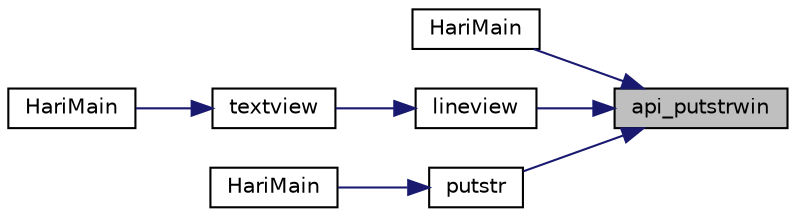digraph "api_putstrwin"
{
 // LATEX_PDF_SIZE
  edge [fontname="Helvetica",fontsize="10",labelfontname="Helvetica",labelfontsize="10"];
  node [fontname="Helvetica",fontsize="10",shape=record];
  rankdir="RL";
  Node1 [label="api_putstrwin",height=0.2,width=0.4,color="black", fillcolor="grey75", style="filled", fontcolor="black",tooltip="指定ウインドウに文字列を表示する"];
  Node1 -> Node2 [dir="back",color="midnightblue",fontsize="10",style="solid",fontname="Helvetica"];
  Node2 [label="HariMain",height=0.2,width=0.4,color="black", fillcolor="white", style="filled",URL="$mmlplay_8c.html#a3bfd04b86eb41bd7301c75a3df6a89e0",tooltip=" "];
  Node1 -> Node3 [dir="back",color="midnightblue",fontsize="10",style="solid",fontname="Helvetica"];
  Node3 [label="lineview",height=0.2,width=0.4,color="black", fillcolor="white", style="filled",URL="$tview_8c.html#a6c56d48bc6780d78d31c05ebed51ac1e",tooltip=" "];
  Node3 -> Node4 [dir="back",color="midnightblue",fontsize="10",style="solid",fontname="Helvetica"];
  Node4 [label="textview",height=0.2,width=0.4,color="black", fillcolor="white", style="filled",URL="$tview_8c.html#a54a9ebd4dc8e09f17793c9b8930b95fe",tooltip=" "];
  Node4 -> Node5 [dir="back",color="midnightblue",fontsize="10",style="solid",fontname="Helvetica"];
  Node5 [label="HariMain",height=0.2,width=0.4,color="black", fillcolor="white", style="filled",URL="$tview_8c.html#a3bfd04b86eb41bd7301c75a3df6a89e0",tooltip=" "];
  Node1 -> Node6 [dir="back",color="midnightblue",fontsize="10",style="solid",fontname="Helvetica"];
  Node6 [label="putstr",height=0.2,width=0.4,color="black", fillcolor="white", style="filled",URL="$invader_8c.html#a8d9ae17bc05a74225369a502436d2d23",tooltip=" "];
  Node6 -> Node7 [dir="back",color="midnightblue",fontsize="10",style="solid",fontname="Helvetica"];
  Node7 [label="HariMain",height=0.2,width=0.4,color="black", fillcolor="white", style="filled",URL="$invader_8c.html#a3bfd04b86eb41bd7301c75a3df6a89e0",tooltip=" "];
}
